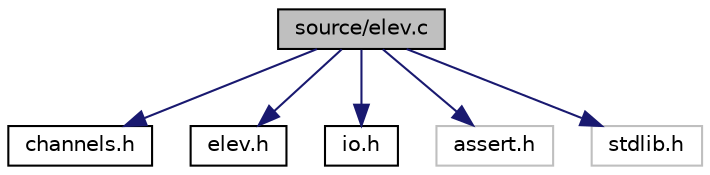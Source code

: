 digraph "source/elev.c"
{
  edge [fontname="Helvetica",fontsize="10",labelfontname="Helvetica",labelfontsize="10"];
  node [fontname="Helvetica",fontsize="10",shape=record];
  Node1 [label="source/elev.c",height=0.2,width=0.4,color="black", fillcolor="grey75", style="filled", fontcolor="black"];
  Node1 -> Node2 [color="midnightblue",fontsize="10",style="solid",fontname="Helvetica"];
  Node2 [label="channels.h",height=0.2,width=0.4,color="black", fillcolor="white", style="filled",URL="$channels_8h_source.html"];
  Node1 -> Node3 [color="midnightblue",fontsize="10",style="solid",fontname="Helvetica"];
  Node3 [label="elev.h",height=0.2,width=0.4,color="black", fillcolor="white", style="filled",URL="$elev_8h.html",tooltip="A library containing functions regarding the elev (elevator) module. "];
  Node1 -> Node4 [color="midnightblue",fontsize="10",style="solid",fontname="Helvetica"];
  Node4 [label="io.h",height=0.2,width=0.4,color="black", fillcolor="white", style="filled",URL="$io_8h.html",tooltip="A library containing functions regarding the io (in/out) module. "];
  Node1 -> Node5 [color="midnightblue",fontsize="10",style="solid",fontname="Helvetica"];
  Node5 [label="assert.h",height=0.2,width=0.4,color="grey75", fillcolor="white", style="filled"];
  Node1 -> Node6 [color="midnightblue",fontsize="10",style="solid",fontname="Helvetica"];
  Node6 [label="stdlib.h",height=0.2,width=0.4,color="grey75", fillcolor="white", style="filled"];
}
